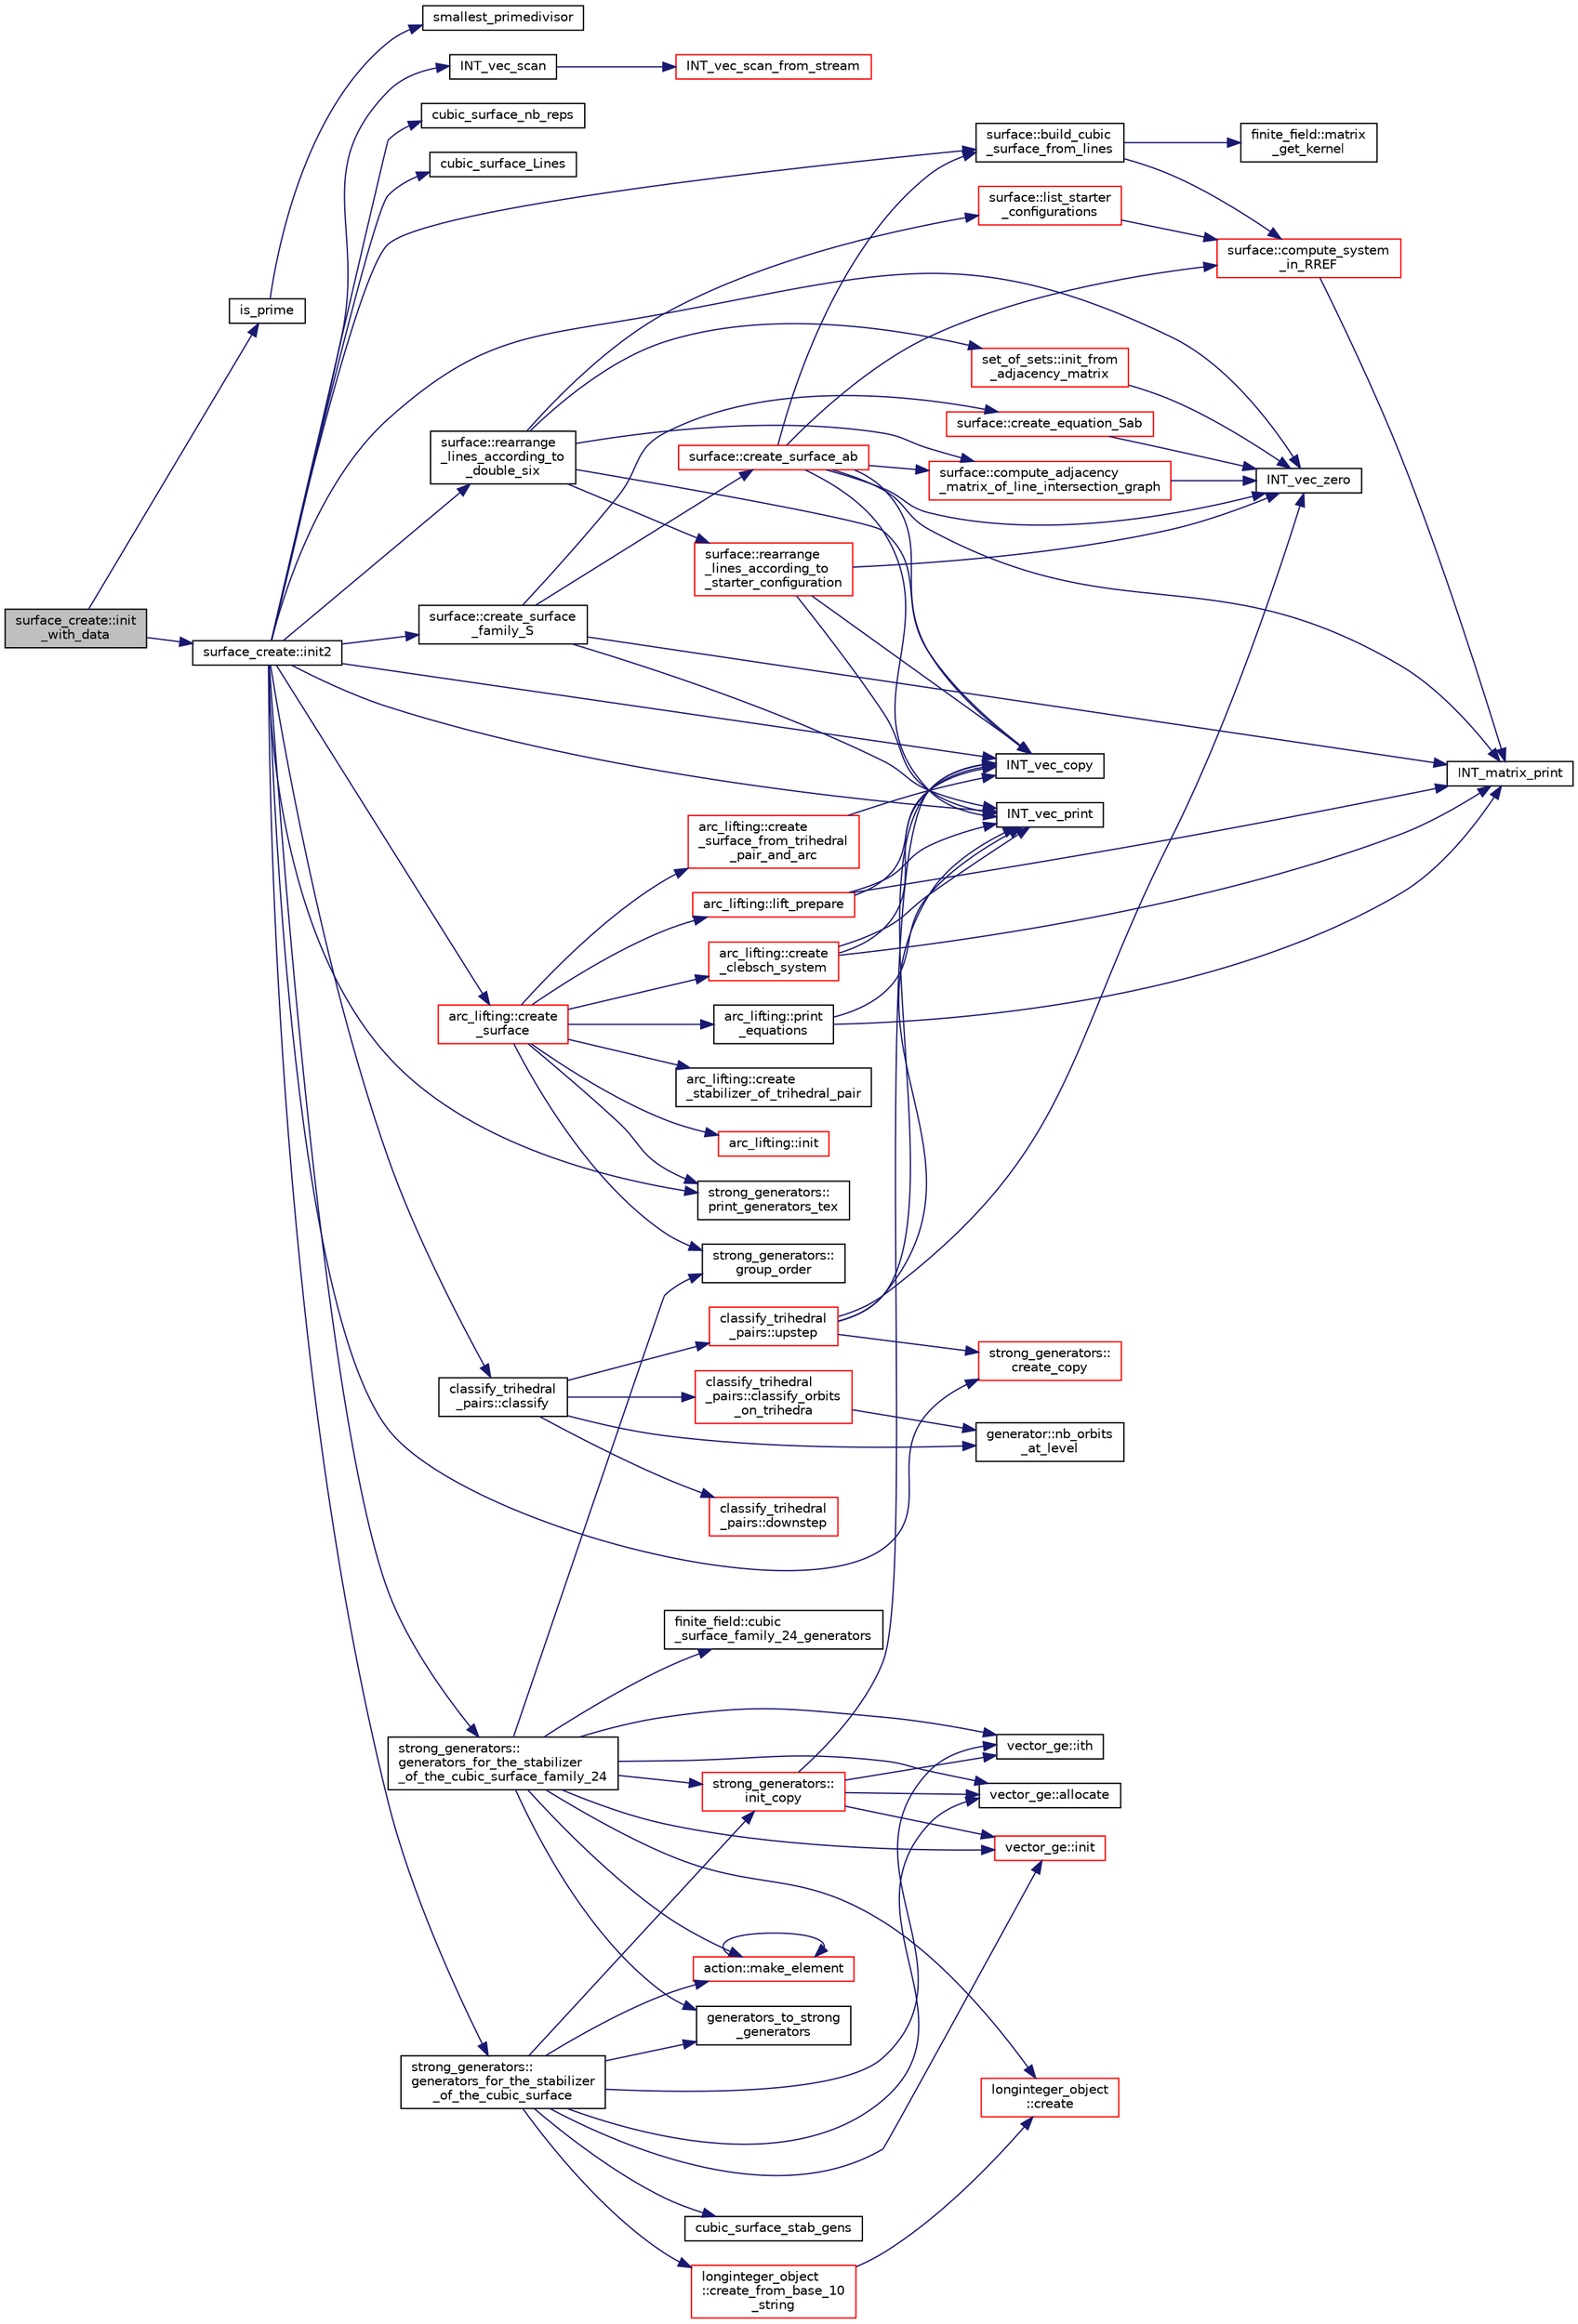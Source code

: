 digraph "surface_create::init_with_data"
{
  edge [fontname="Helvetica",fontsize="10",labelfontname="Helvetica",labelfontsize="10"];
  node [fontname="Helvetica",fontsize="10",shape=record];
  rankdir="LR";
  Node2324 [label="surface_create::init\l_with_data",height=0.2,width=0.4,color="black", fillcolor="grey75", style="filled", fontcolor="black"];
  Node2324 -> Node2325 [color="midnightblue",fontsize="10",style="solid",fontname="Helvetica"];
  Node2325 [label="is_prime",height=0.2,width=0.4,color="black", fillcolor="white", style="filled",URL="$de/dc5/algebra__and__number__theory_8h.html#ac98a0478ba82b9568613df1c8df7e3b8"];
  Node2325 -> Node2326 [color="midnightblue",fontsize="10",style="solid",fontname="Helvetica"];
  Node2326 [label="smallest_primedivisor",height=0.2,width=0.4,color="black", fillcolor="white", style="filled",URL="$df/dda/number__theory_8_c.html#a89238384b70e5f0f19ac179ca88d468d"];
  Node2324 -> Node2327 [color="midnightblue",fontsize="10",style="solid",fontname="Helvetica"];
  Node2327 [label="surface_create::init2",height=0.2,width=0.4,color="black", fillcolor="white", style="filled",URL="$de/da4/classsurface__create.html#a0d600640f7dd62d5a6c36443effdab59"];
  Node2327 -> Node2328 [color="midnightblue",fontsize="10",style="solid",fontname="Helvetica"];
  Node2328 [label="surface::create_surface\l_family_S",height=0.2,width=0.4,color="black", fillcolor="white", style="filled",URL="$d5/d88/classsurface.html#a820199c4eab279fad1085a308550fa8f"];
  Node2328 -> Node2329 [color="midnightblue",fontsize="10",style="solid",fontname="Helvetica"];
  Node2329 [label="surface::create_surface_ab",height=0.2,width=0.4,color="red", fillcolor="white", style="filled",URL="$d5/d88/classsurface.html#a9e0834d9fd3ea14957df1944ac40c847"];
  Node2329 -> Node2338 [color="midnightblue",fontsize="10",style="solid",fontname="Helvetica"];
  Node2338 [label="INT_vec_zero",height=0.2,width=0.4,color="black", fillcolor="white", style="filled",URL="$df/dbf/sajeeb_8_c.html#aa8c9c7977203577026080f546fe4980f"];
  Node2329 -> Node2340 [color="midnightblue",fontsize="10",style="solid",fontname="Helvetica"];
  Node2340 [label="INT_vec_copy",height=0.2,width=0.4,color="black", fillcolor="white", style="filled",URL="$df/dbf/sajeeb_8_c.html#ac2d875e27e009af6ec04d17254d11075"];
  Node2329 -> Node2344 [color="midnightblue",fontsize="10",style="solid",fontname="Helvetica"];
  Node2344 [label="INT_vec_print",height=0.2,width=0.4,color="black", fillcolor="white", style="filled",URL="$df/dbf/sajeeb_8_c.html#a79a5901af0b47dd0d694109543c027fe"];
  Node2329 -> Node2362 [color="midnightblue",fontsize="10",style="solid",fontname="Helvetica"];
  Node2362 [label="surface::compute_system\l_in_RREF",height=0.2,width=0.4,color="red", fillcolor="white", style="filled",URL="$d5/d88/classsurface.html#ac9feb8f85c4de01b183428fdbd874e71"];
  Node2362 -> Node2368 [color="midnightblue",fontsize="10",style="solid",fontname="Helvetica"];
  Node2368 [label="INT_matrix_print",height=0.2,width=0.4,color="black", fillcolor="white", style="filled",URL="$d5/db4/io__and__os_8h.html#afd4180a24bef3a2b584668a4eaf607ff"];
  Node2329 -> Node2372 [color="midnightblue",fontsize="10",style="solid",fontname="Helvetica"];
  Node2372 [label="surface::build_cubic\l_surface_from_lines",height=0.2,width=0.4,color="black", fillcolor="white", style="filled",URL="$d5/d88/classsurface.html#a95e15e44b3f97a1d83b878b31751a0a2"];
  Node2372 -> Node2362 [color="midnightblue",fontsize="10",style="solid",fontname="Helvetica"];
  Node2372 -> Node2360 [color="midnightblue",fontsize="10",style="solid",fontname="Helvetica"];
  Node2360 [label="finite_field::matrix\l_get_kernel",height=0.2,width=0.4,color="black", fillcolor="white", style="filled",URL="$df/d5a/classfinite__field.html#ac45780a927cee936df13d04d30d2d248"];
  Node2329 -> Node2383 [color="midnightblue",fontsize="10",style="solid",fontname="Helvetica"];
  Node2383 [label="surface::compute_adjacency\l_matrix_of_line_intersection_graph",height=0.2,width=0.4,color="red", fillcolor="white", style="filled",URL="$d5/d88/classsurface.html#ac5787faa49029a5d56971271bb59f9f1"];
  Node2383 -> Node2338 [color="midnightblue",fontsize="10",style="solid",fontname="Helvetica"];
  Node2329 -> Node2368 [color="midnightblue",fontsize="10",style="solid",fontname="Helvetica"];
  Node2328 -> Node2368 [color="midnightblue",fontsize="10",style="solid",fontname="Helvetica"];
  Node2328 -> Node2344 [color="midnightblue",fontsize="10",style="solid",fontname="Helvetica"];
  Node2328 -> Node2632 [color="midnightblue",fontsize="10",style="solid",fontname="Helvetica"];
  Node2632 [label="surface::create_equation_Sab",height=0.2,width=0.4,color="red", fillcolor="white", style="filled",URL="$d5/d88/classsurface.html#a8c521871432b1c3144d8af3dae119c5f"];
  Node2632 -> Node2338 [color="midnightblue",fontsize="10",style="solid",fontname="Helvetica"];
  Node2327 -> Node2633 [color="midnightblue",fontsize="10",style="solid",fontname="Helvetica"];
  Node2633 [label="strong_generators::\lgenerators_for_the_stabilizer\l_of_the_cubic_surface_family_24",height=0.2,width=0.4,color="black", fillcolor="white", style="filled",URL="$dc/d09/classstrong__generators.html#a984cb3bd1b49e98dbcaa1bbe90bd3077"];
  Node2633 -> Node2634 [color="midnightblue",fontsize="10",style="solid",fontname="Helvetica"];
  Node2634 [label="strong_generators::\lgroup_order",height=0.2,width=0.4,color="black", fillcolor="white", style="filled",URL="$dc/d09/classstrong__generators.html#a91f453c2bfd6502b96f4b4eed16beb20"];
  Node2633 -> Node2635 [color="midnightblue",fontsize="10",style="solid",fontname="Helvetica"];
  Node2635 [label="finite_field::cubic\l_surface_family_24_generators",height=0.2,width=0.4,color="black", fillcolor="white", style="filled",URL="$df/d5a/classfinite__field.html#a0e6a31c6c02ad3ac5b6a6fc4d059c875"];
  Node2633 -> Node2636 [color="midnightblue",fontsize="10",style="solid",fontname="Helvetica"];
  Node2636 [label="vector_ge::init",height=0.2,width=0.4,color="red", fillcolor="white", style="filled",URL="$d4/d6e/classvector__ge.html#afe1d6befd1f1501e6be34afbaa9d30a8"];
  Node2633 -> Node2638 [color="midnightblue",fontsize="10",style="solid",fontname="Helvetica"];
  Node2638 [label="longinteger_object\l::create",height=0.2,width=0.4,color="red", fillcolor="white", style="filled",URL="$dd/d7e/classlonginteger__object.html#a95d2eebc60849c3963a49298b1f498c2"];
  Node2633 -> Node2644 [color="midnightblue",fontsize="10",style="solid",fontname="Helvetica"];
  Node2644 [label="vector_ge::allocate",height=0.2,width=0.4,color="black", fillcolor="white", style="filled",URL="$d4/d6e/classvector__ge.html#a35b062a9201b30f0a87bf87702d243ae"];
  Node2633 -> Node2645 [color="midnightblue",fontsize="10",style="solid",fontname="Helvetica"];
  Node2645 [label="action::make_element",height=0.2,width=0.4,color="red", fillcolor="white", style="filled",URL="$d2/d86/classaction.html#a920fa2a27583fb60bae10e7b282cdd1d"];
  Node2645 -> Node2645 [color="midnightblue",fontsize="10",style="solid",fontname="Helvetica"];
  Node2633 -> Node2671 [color="midnightblue",fontsize="10",style="solid",fontname="Helvetica"];
  Node2671 [label="vector_ge::ith",height=0.2,width=0.4,color="black", fillcolor="white", style="filled",URL="$d4/d6e/classvector__ge.html#a1ff002e8b746a9beb119d57dcd4a15ff"];
  Node2633 -> Node2672 [color="midnightblue",fontsize="10",style="solid",fontname="Helvetica"];
  Node2672 [label="generators_to_strong\l_generators",height=0.2,width=0.4,color="black", fillcolor="white", style="filled",URL="$d5/d90/action__global_8_c.html#aaa17f24fdab7065fbb11a06c513a4562"];
  Node2633 -> Node2673 [color="midnightblue",fontsize="10",style="solid",fontname="Helvetica"];
  Node2673 [label="strong_generators::\linit_copy",height=0.2,width=0.4,color="red", fillcolor="white", style="filled",URL="$dc/d09/classstrong__generators.html#a52fade445eb96d43f47e1772b1b1219e"];
  Node2673 -> Node2340 [color="midnightblue",fontsize="10",style="solid",fontname="Helvetica"];
  Node2673 -> Node2636 [color="midnightblue",fontsize="10",style="solid",fontname="Helvetica"];
  Node2673 -> Node2644 [color="midnightblue",fontsize="10",style="solid",fontname="Helvetica"];
  Node2673 -> Node2671 [color="midnightblue",fontsize="10",style="solid",fontname="Helvetica"];
  Node2327 -> Node2675 [color="midnightblue",fontsize="10",style="solid",fontname="Helvetica"];
  Node2675 [label="INT_vec_scan",height=0.2,width=0.4,color="black", fillcolor="white", style="filled",URL="$d5/db4/io__and__os_8h.html#a9aa706d3f0c3bb83182eed9ab9747582"];
  Node2675 -> Node2676 [color="midnightblue",fontsize="10",style="solid",fontname="Helvetica"];
  Node2676 [label="INT_vec_scan_from_stream",height=0.2,width=0.4,color="red", fillcolor="white", style="filled",URL="$d4/d74/util_8_c.html#a7dc639ea3d5da900adb978c9322353a7"];
  Node2327 -> Node2338 [color="midnightblue",fontsize="10",style="solid",fontname="Helvetica"];
  Node2327 -> Node2679 [color="midnightblue",fontsize="10",style="solid",fontname="Helvetica"];
  Node2679 [label="cubic_surface_nb_reps",height=0.2,width=0.4,color="black", fillcolor="white", style="filled",URL="$d7/d94/data_8_c.html#a9c43cb83fa614318846e4956ddbbf507"];
  Node2327 -> Node2680 [color="midnightblue",fontsize="10",style="solid",fontname="Helvetica"];
  Node2680 [label="cubic_surface_Lines",height=0.2,width=0.4,color="black", fillcolor="white", style="filled",URL="$d7/d94/data_8_c.html#a8d69f43132cd2eda7df0fbe97ba4e57c"];
  Node2327 -> Node2340 [color="midnightblue",fontsize="10",style="solid",fontname="Helvetica"];
  Node2327 -> Node2681 [color="midnightblue",fontsize="10",style="solid",fontname="Helvetica"];
  Node2681 [label="surface::rearrange\l_lines_according_to\l_double_six",height=0.2,width=0.4,color="black", fillcolor="white", style="filled",URL="$d5/d88/classsurface.html#a8deb9b16536ddcc8646ef71151c5319b"];
  Node2681 -> Node2383 [color="midnightblue",fontsize="10",style="solid",fontname="Helvetica"];
  Node2681 -> Node2682 [color="midnightblue",fontsize="10",style="solid",fontname="Helvetica"];
  Node2682 [label="set_of_sets::init_from\l_adjacency_matrix",height=0.2,width=0.4,color="red", fillcolor="white", style="filled",URL="$da/dd6/classset__of__sets.html#ace9a38e27dd42625a10cf9682e01392a"];
  Node2682 -> Node2338 [color="midnightblue",fontsize="10",style="solid",fontname="Helvetica"];
  Node2681 -> Node2684 [color="midnightblue",fontsize="10",style="solid",fontname="Helvetica"];
  Node2684 [label="surface::list_starter\l_configurations",height=0.2,width=0.4,color="red", fillcolor="white", style="filled",URL="$d5/d88/classsurface.html#a55328e9de25d908fa823cc78633fdda1"];
  Node2684 -> Node2362 [color="midnightblue",fontsize="10",style="solid",fontname="Helvetica"];
  Node2681 -> Node2688 [color="midnightblue",fontsize="10",style="solid",fontname="Helvetica"];
  Node2688 [label="surface::rearrange\l_lines_according_to\l_starter_configuration",height=0.2,width=0.4,color="red", fillcolor="white", style="filled",URL="$d5/d88/classsurface.html#a3525fa80708d41bb6cbd5d5c14639c53"];
  Node2688 -> Node2344 [color="midnightblue",fontsize="10",style="solid",fontname="Helvetica"];
  Node2688 -> Node2338 [color="midnightblue",fontsize="10",style="solid",fontname="Helvetica"];
  Node2688 -> Node2340 [color="midnightblue",fontsize="10",style="solid",fontname="Helvetica"];
  Node2681 -> Node2340 [color="midnightblue",fontsize="10",style="solid",fontname="Helvetica"];
  Node2327 -> Node2372 [color="midnightblue",fontsize="10",style="solid",fontname="Helvetica"];
  Node2327 -> Node2693 [color="midnightblue",fontsize="10",style="solid",fontname="Helvetica"];
  Node2693 [label="strong_generators::\lgenerators_for_the_stabilizer\l_of_the_cubic_surface",height=0.2,width=0.4,color="black", fillcolor="white", style="filled",URL="$dc/d09/classstrong__generators.html#a606282c1c7c6d98a03ad1f896d9ae4c0"];
  Node2693 -> Node2694 [color="midnightblue",fontsize="10",style="solid",fontname="Helvetica"];
  Node2694 [label="cubic_surface_stab_gens",height=0.2,width=0.4,color="black", fillcolor="white", style="filled",URL="$d7/d94/data_8_c.html#a106411b4e1f342f5985c419fd3583d77"];
  Node2693 -> Node2636 [color="midnightblue",fontsize="10",style="solid",fontname="Helvetica"];
  Node2693 -> Node2695 [color="midnightblue",fontsize="10",style="solid",fontname="Helvetica"];
  Node2695 [label="longinteger_object\l::create_from_base_10\l_string",height=0.2,width=0.4,color="red", fillcolor="white", style="filled",URL="$dd/d7e/classlonginteger__object.html#a150fd7670370aa1e497d07a9b5038d09"];
  Node2695 -> Node2638 [color="midnightblue",fontsize="10",style="solid",fontname="Helvetica"];
  Node2693 -> Node2644 [color="midnightblue",fontsize="10",style="solid",fontname="Helvetica"];
  Node2693 -> Node2645 [color="midnightblue",fontsize="10",style="solid",fontname="Helvetica"];
  Node2693 -> Node2671 [color="midnightblue",fontsize="10",style="solid",fontname="Helvetica"];
  Node2693 -> Node2672 [color="midnightblue",fontsize="10",style="solid",fontname="Helvetica"];
  Node2693 -> Node2673 [color="midnightblue",fontsize="10",style="solid",fontname="Helvetica"];
  Node2327 -> Node2344 [color="midnightblue",fontsize="10",style="solid",fontname="Helvetica"];
  Node2327 -> Node2696 [color="midnightblue",fontsize="10",style="solid",fontname="Helvetica"];
  Node2696 [label="classify_trihedral\l_pairs::classify",height=0.2,width=0.4,color="black", fillcolor="white", style="filled",URL="$d1/d21/classclassify__trihedral__pairs.html#a134e4c3042163c24bf57050f26e364e1"];
  Node2696 -> Node2697 [color="midnightblue",fontsize="10",style="solid",fontname="Helvetica"];
  Node2697 [label="classify_trihedral\l_pairs::classify_orbits\l_on_trihedra",height=0.2,width=0.4,color="red", fillcolor="white", style="filled",URL="$d1/d21/classclassify__trihedral__pairs.html#a99625621bfba4bb65b3d60304b306539"];
  Node2697 -> Node2730 [color="midnightblue",fontsize="10",style="solid",fontname="Helvetica"];
  Node2730 [label="generator::nb_orbits\l_at_level",height=0.2,width=0.4,color="black", fillcolor="white", style="filled",URL="$d7/d73/classgenerator.html#a020f3d8378448310d044a4a24fadf301"];
  Node2696 -> Node2730 [color="midnightblue",fontsize="10",style="solid",fontname="Helvetica"];
  Node2696 -> Node3301 [color="midnightblue",fontsize="10",style="solid",fontname="Helvetica"];
  Node3301 [label="classify_trihedral\l_pairs::downstep",height=0.2,width=0.4,color="red", fillcolor="white", style="filled",URL="$d1/d21/classclassify__trihedral__pairs.html#a3fe3880b4f1451c976300cba97be0bbf"];
  Node2696 -> Node3313 [color="midnightblue",fontsize="10",style="solid",fontname="Helvetica"];
  Node3313 [label="classify_trihedral\l_pairs::upstep",height=0.2,width=0.4,color="red", fillcolor="white", style="filled",URL="$d1/d21/classclassify__trihedral__pairs.html#a4134a82fca1d3962311921731ce001eb"];
  Node3313 -> Node2338 [color="midnightblue",fontsize="10",style="solid",fontname="Helvetica"];
  Node3313 -> Node2340 [color="midnightblue",fontsize="10",style="solid",fontname="Helvetica"];
  Node3313 -> Node2344 [color="midnightblue",fontsize="10",style="solid",fontname="Helvetica"];
  Node3313 -> Node3320 [color="midnightblue",fontsize="10",style="solid",fontname="Helvetica"];
  Node3320 [label="strong_generators::\lcreate_copy",height=0.2,width=0.4,color="red", fillcolor="white", style="filled",URL="$dc/d09/classstrong__generators.html#ae8c60a4267aedfe7ba379fb939bd9853"];
  Node2327 -> Node3324 [color="midnightblue",fontsize="10",style="solid",fontname="Helvetica"];
  Node3324 [label="arc_lifting::create\l_surface",height=0.2,width=0.4,color="red", fillcolor="white", style="filled",URL="$dc/db7/classarc__lifting.html#a2b1fd46281de9ff3fef00fc122d39b2b"];
  Node3324 -> Node3325 [color="midnightblue",fontsize="10",style="solid",fontname="Helvetica"];
  Node3325 [label="arc_lifting::init",height=0.2,width=0.4,color="red", fillcolor="white", style="filled",URL="$dc/db7/classarc__lifting.html#a11fc382addd05e0bbe8b0b44dcd4c55e"];
  Node3324 -> Node3342 [color="midnightblue",fontsize="10",style="solid",fontname="Helvetica"];
  Node3342 [label="arc_lifting::lift_prepare",height=0.2,width=0.4,color="red", fillcolor="white", style="filled",URL="$dc/db7/classarc__lifting.html#a5faae15fa91aadc062307cafedd52286"];
  Node3342 -> Node2340 [color="midnightblue",fontsize="10",style="solid",fontname="Helvetica"];
  Node3342 -> Node2344 [color="midnightblue",fontsize="10",style="solid",fontname="Helvetica"];
  Node3342 -> Node2368 [color="midnightblue",fontsize="10",style="solid",fontname="Helvetica"];
  Node3324 -> Node3354 [color="midnightblue",fontsize="10",style="solid",fontname="Helvetica"];
  Node3354 [label="arc_lifting::create\l_surface_from_trihedral\l_pair_and_arc",height=0.2,width=0.4,color="red", fillcolor="white", style="filled",URL="$dc/db7/classarc__lifting.html#a947fc1f7d5456a5654eef22b14c70317"];
  Node3354 -> Node2340 [color="midnightblue",fontsize="10",style="solid",fontname="Helvetica"];
  Node3324 -> Node3364 [color="midnightblue",fontsize="10",style="solid",fontname="Helvetica"];
  Node3364 [label="arc_lifting::print\l_equations",height=0.2,width=0.4,color="black", fillcolor="white", style="filled",URL="$dc/db7/classarc__lifting.html#a2668260420e7af4ebdefec3b73fe633f"];
  Node3364 -> Node2368 [color="midnightblue",fontsize="10",style="solid",fontname="Helvetica"];
  Node3364 -> Node2344 [color="midnightblue",fontsize="10",style="solid",fontname="Helvetica"];
  Node3324 -> Node3365 [color="midnightblue",fontsize="10",style="solid",fontname="Helvetica"];
  Node3365 [label="arc_lifting::create\l_clebsch_system",height=0.2,width=0.4,color="red", fillcolor="white", style="filled",URL="$dc/db7/classarc__lifting.html#a70e7b6f208cc31296982de47a2114721"];
  Node3365 -> Node2340 [color="midnightblue",fontsize="10",style="solid",fontname="Helvetica"];
  Node3365 -> Node2368 [color="midnightblue",fontsize="10",style="solid",fontname="Helvetica"];
  Node3365 -> Node2344 [color="midnightblue",fontsize="10",style="solid",fontname="Helvetica"];
  Node3324 -> Node3368 [color="midnightblue",fontsize="10",style="solid",fontname="Helvetica"];
  Node3368 [label="arc_lifting::create\l_stabilizer_of_trihedral_pair",height=0.2,width=0.4,color="black", fillcolor="white", style="filled",URL="$dc/db7/classarc__lifting.html#a9dd6e280975225ec907f663f3335829a"];
  Node3324 -> Node2634 [color="midnightblue",fontsize="10",style="solid",fontname="Helvetica"];
  Node3324 -> Node3385 [color="midnightblue",fontsize="10",style="solid",fontname="Helvetica"];
  Node3385 [label="strong_generators::\lprint_generators_tex",height=0.2,width=0.4,color="black", fillcolor="white", style="filled",URL="$dc/d09/classstrong__generators.html#a5ec5e1048119097985c01a56f427d873"];
  Node2327 -> Node3320 [color="midnightblue",fontsize="10",style="solid",fontname="Helvetica"];
  Node2327 -> Node3385 [color="midnightblue",fontsize="10",style="solid",fontname="Helvetica"];
}
